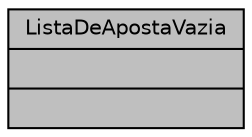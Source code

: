 digraph "ListaDeApostaVazia"
{
 // LATEX_PDF_SIZE
  edge [fontname="Helvetica",fontsize="10",labelfontname="Helvetica",labelfontsize="10"];
  node [fontname="Helvetica",fontsize="10",shape=record];
  Node1 [label="{ListaDeApostaVazia\n||}",height=0.2,width=0.4,color="black", fillcolor="grey75", style="filled", fontcolor="black",tooltip="Estrutura para representar uma lista de apostas vazia."];
}
